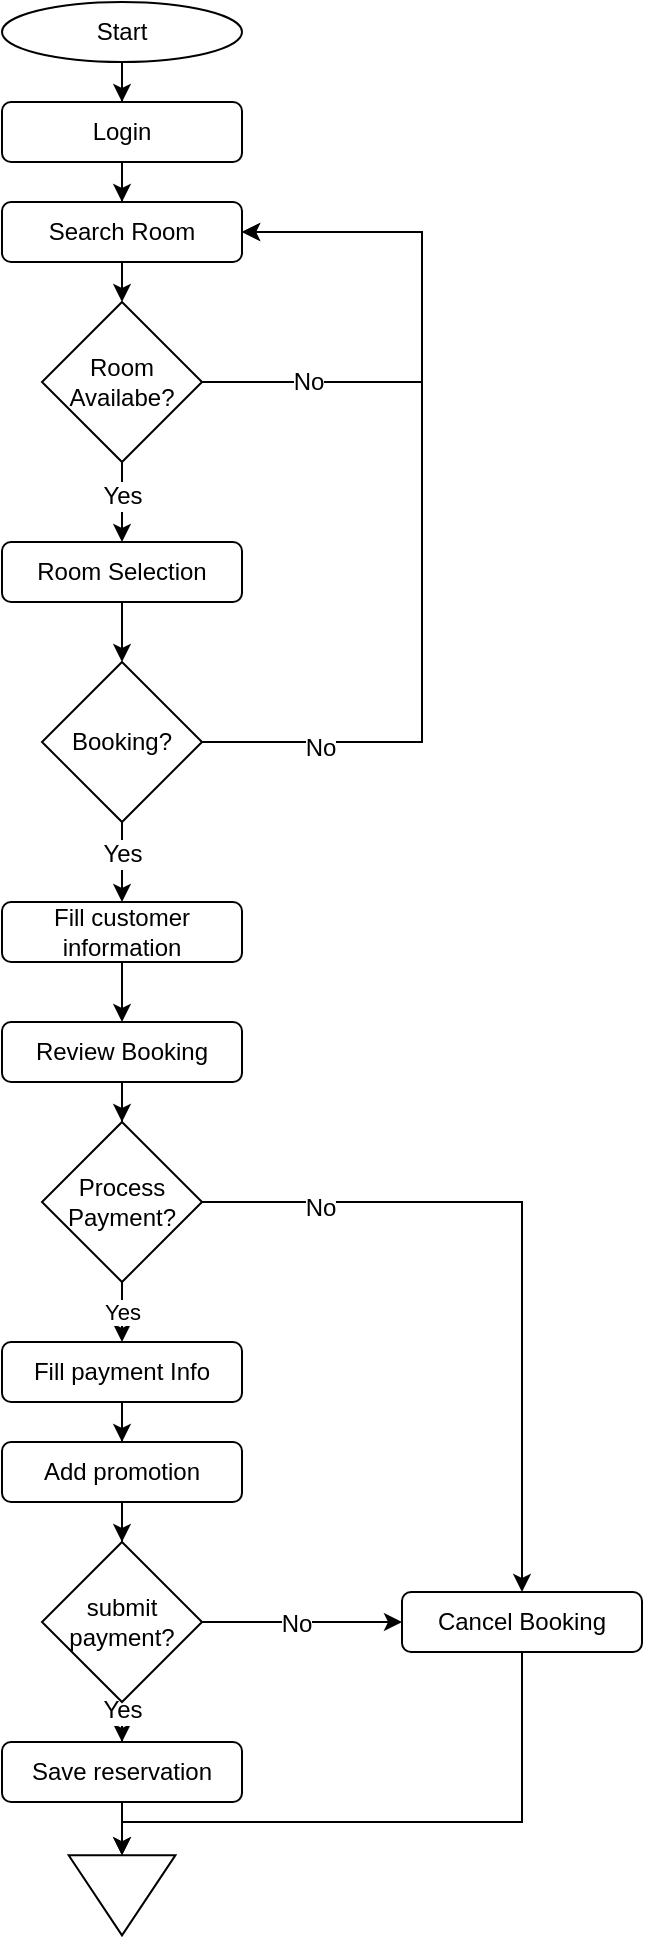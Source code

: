 <mxfile version="12.7.0" type="device" pages="2"><diagram id="C5RBs43oDa-KdzZeNtuy" name="Page-1"><mxGraphModel dx="946" dy="494" grid="1" gridSize="10" guides="1" tooltips="1" connect="1" arrows="1" fold="1" page="1" pageScale="1" pageWidth="827" pageHeight="1169" math="0" shadow="0"><root><mxCell id="WIyWlLk6GJQsqaUBKTNV-0"/><mxCell id="WIyWlLk6GJQsqaUBKTNV-1" parent="WIyWlLk6GJQsqaUBKTNV-0"/><mxCell id="FGmGw9fDrTXgedQxtpDi-6" style="edgeStyle=orthogonalEdgeStyle;rounded=0;orthogonalLoop=1;jettySize=auto;html=1;" edge="1" parent="WIyWlLk6GJQsqaUBKTNV-1" source="FGmGw9fDrTXgedQxtpDi-1" target="FGmGw9fDrTXgedQxtpDi-2"><mxGeometry relative="1" as="geometry"/></mxCell><mxCell id="FGmGw9fDrTXgedQxtpDi-1" value="Start" style="ellipse;whiteSpace=wrap;html=1;" vertex="1" parent="WIyWlLk6GJQsqaUBKTNV-1"><mxGeometry x="190" y="70" width="120" height="30" as="geometry"/></mxCell><mxCell id="FGmGw9fDrTXgedQxtpDi-7" style="edgeStyle=orthogonalEdgeStyle;rounded=0;orthogonalLoop=1;jettySize=auto;html=1;entryX=0.5;entryY=0;entryDx=0;entryDy=0;" edge="1" parent="WIyWlLk6GJQsqaUBKTNV-1" source="FGmGw9fDrTXgedQxtpDi-2" target="FGmGw9fDrTXgedQxtpDi-3"><mxGeometry relative="1" as="geometry"/></mxCell><mxCell id="FGmGw9fDrTXgedQxtpDi-2" value="Login" style="rounded=1;whiteSpace=wrap;html=1;" vertex="1" parent="WIyWlLk6GJQsqaUBKTNV-1"><mxGeometry x="190" y="120" width="120" height="30" as="geometry"/></mxCell><mxCell id="FGmGw9fDrTXgedQxtpDi-8" style="edgeStyle=orthogonalEdgeStyle;rounded=0;orthogonalLoop=1;jettySize=auto;html=1;" edge="1" parent="WIyWlLk6GJQsqaUBKTNV-1" source="FGmGw9fDrTXgedQxtpDi-3"><mxGeometry relative="1" as="geometry"><mxPoint x="250" y="220" as="targetPoint"/></mxGeometry></mxCell><mxCell id="FGmGw9fDrTXgedQxtpDi-3" value="Search Room" style="rounded=1;whiteSpace=wrap;html=1;" vertex="1" parent="WIyWlLk6GJQsqaUBKTNV-1"><mxGeometry x="190" y="170" width="120" height="30" as="geometry"/></mxCell><mxCell id="FGmGw9fDrTXgedQxtpDi-12" style="edgeStyle=orthogonalEdgeStyle;rounded=0;orthogonalLoop=1;jettySize=auto;html=1;" edge="1" parent="WIyWlLk6GJQsqaUBKTNV-1" source="FGmGw9fDrTXgedQxtpDi-10"><mxGeometry relative="1" as="geometry"><mxPoint x="250" y="340" as="targetPoint"/></mxGeometry></mxCell><mxCell id="FGmGw9fDrTXgedQxtpDi-20" value="Yes" style="text;html=1;align=center;verticalAlign=middle;resizable=0;points=[];labelBackgroundColor=#ffffff;" vertex="1" connectable="0" parent="FGmGw9fDrTXgedQxtpDi-12"><mxGeometry x="-0.15" relative="1" as="geometry"><mxPoint as="offset"/></mxGeometry></mxCell><mxCell id="FGmGw9fDrTXgedQxtpDi-15" style="edgeStyle=orthogonalEdgeStyle;rounded=0;orthogonalLoop=1;jettySize=auto;html=1;entryX=1;entryY=0.5;entryDx=0;entryDy=0;" edge="1" parent="WIyWlLk6GJQsqaUBKTNV-1" source="FGmGw9fDrTXgedQxtpDi-10" target="FGmGw9fDrTXgedQxtpDi-3"><mxGeometry relative="1" as="geometry"><mxPoint x="400" y="200" as="targetPoint"/><Array as="points"><mxPoint x="400" y="260"/><mxPoint x="400" y="185"/></Array></mxGeometry></mxCell><mxCell id="FGmGw9fDrTXgedQxtpDi-16" value="No" style="text;html=1;align=center;verticalAlign=middle;resizable=0;points=[];labelBackgroundColor=#ffffff;" vertex="1" connectable="0" parent="FGmGw9fDrTXgedQxtpDi-15"><mxGeometry x="-0.615" relative="1" as="geometry"><mxPoint as="offset"/></mxGeometry></mxCell><mxCell id="FGmGw9fDrTXgedQxtpDi-10" value="Room Availabe?" style="rhombus;whiteSpace=wrap;html=1;" vertex="1" parent="WIyWlLk6GJQsqaUBKTNV-1"><mxGeometry x="210" y="220" width="80" height="80" as="geometry"/></mxCell><mxCell id="FGmGw9fDrTXgedQxtpDi-14" style="edgeStyle=orthogonalEdgeStyle;rounded=0;orthogonalLoop=1;jettySize=auto;html=1;" edge="1" parent="WIyWlLk6GJQsqaUBKTNV-1" source="FGmGw9fDrTXgedQxtpDi-11" target="FGmGw9fDrTXgedQxtpDi-13"><mxGeometry relative="1" as="geometry"/></mxCell><mxCell id="FGmGw9fDrTXgedQxtpDi-11" value="Room Selection" style="rounded=1;whiteSpace=wrap;html=1;" vertex="1" parent="WIyWlLk6GJQsqaUBKTNV-1"><mxGeometry x="190" y="340" width="120" height="30" as="geometry"/></mxCell><mxCell id="FGmGw9fDrTXgedQxtpDi-22" style="edgeStyle=orthogonalEdgeStyle;rounded=0;orthogonalLoop=1;jettySize=auto;html=1;entryX=0.5;entryY=0;entryDx=0;entryDy=0;" edge="1" parent="WIyWlLk6GJQsqaUBKTNV-1" source="FGmGw9fDrTXgedQxtpDi-13" target="FGmGw9fDrTXgedQxtpDi-21"><mxGeometry relative="1" as="geometry"/></mxCell><mxCell id="FGmGw9fDrTXgedQxtpDi-27" value="Yes" style="text;html=1;align=center;verticalAlign=middle;resizable=0;points=[];labelBackgroundColor=#ffffff;" vertex="1" connectable="0" parent="FGmGw9fDrTXgedQxtpDi-22"><mxGeometry x="-0.2" relative="1" as="geometry"><mxPoint as="offset"/></mxGeometry></mxCell><mxCell id="FGmGw9fDrTXgedQxtpDi-24" style="edgeStyle=orthogonalEdgeStyle;rounded=0;orthogonalLoop=1;jettySize=auto;html=1;entryX=1;entryY=0.5;entryDx=0;entryDy=0;" edge="1" parent="WIyWlLk6GJQsqaUBKTNV-1" source="FGmGw9fDrTXgedQxtpDi-13" target="FGmGw9fDrTXgedQxtpDi-3"><mxGeometry relative="1" as="geometry"><Array as="points"><mxPoint x="400" y="440"/><mxPoint x="400" y="185"/></Array></mxGeometry></mxCell><mxCell id="FGmGw9fDrTXgedQxtpDi-25" value="No" style="text;html=1;align=center;verticalAlign=middle;resizable=0;points=[];labelBackgroundColor=#ffffff;" vertex="1" connectable="0" parent="FGmGw9fDrTXgedQxtpDi-24"><mxGeometry x="-0.741" y="-3" relative="1" as="geometry"><mxPoint as="offset"/></mxGeometry></mxCell><mxCell id="FGmGw9fDrTXgedQxtpDi-13" value="Booking?" style="rhombus;whiteSpace=wrap;html=1;" vertex="1" parent="WIyWlLk6GJQsqaUBKTNV-1"><mxGeometry x="210" y="400" width="80" height="80" as="geometry"/></mxCell><mxCell id="FGmGw9fDrTXgedQxtpDi-31" style="edgeStyle=orthogonalEdgeStyle;rounded=0;orthogonalLoop=1;jettySize=auto;html=1;entryX=0.5;entryY=0;entryDx=0;entryDy=0;" edge="1" parent="WIyWlLk6GJQsqaUBKTNV-1" source="FGmGw9fDrTXgedQxtpDi-21" target="FGmGw9fDrTXgedQxtpDi-29"><mxGeometry relative="1" as="geometry"/></mxCell><mxCell id="FGmGw9fDrTXgedQxtpDi-21" value="Fill customer information" style="rounded=1;whiteSpace=wrap;html=1;" vertex="1" parent="WIyWlLk6GJQsqaUBKTNV-1"><mxGeometry x="190" y="520" width="120" height="30" as="geometry"/></mxCell><mxCell id="FGmGw9fDrTXgedQxtpDi-32" style="edgeStyle=orthogonalEdgeStyle;rounded=0;orthogonalLoop=1;jettySize=auto;html=1;entryX=0.5;entryY=0;entryDx=0;entryDy=0;" edge="1" parent="WIyWlLk6GJQsqaUBKTNV-1" source="FGmGw9fDrTXgedQxtpDi-29" target="FGmGw9fDrTXgedQxtpDi-30"><mxGeometry relative="1" as="geometry"/></mxCell><mxCell id="FGmGw9fDrTXgedQxtpDi-29" value="Review Booking" style="rounded=1;whiteSpace=wrap;html=1;" vertex="1" parent="WIyWlLk6GJQsqaUBKTNV-1"><mxGeometry x="190" y="580" width="120" height="30" as="geometry"/></mxCell><mxCell id="FGmGw9fDrTXgedQxtpDi-38" value="Yes" style="edgeStyle=orthogonalEdgeStyle;rounded=0;orthogonalLoop=1;jettySize=auto;html=1;" edge="1" parent="WIyWlLk6GJQsqaUBKTNV-1" source="FGmGw9fDrTXgedQxtpDi-30" target="FGmGw9fDrTXgedQxtpDi-33"><mxGeometry relative="1" as="geometry"/></mxCell><mxCell id="FGmGw9fDrTXgedQxtpDi-45" style="edgeStyle=orthogonalEdgeStyle;rounded=0;orthogonalLoop=1;jettySize=auto;html=1;" edge="1" parent="WIyWlLk6GJQsqaUBKTNV-1" source="FGmGw9fDrTXgedQxtpDi-30" target="FGmGw9fDrTXgedQxtpDi-43"><mxGeometry relative="1" as="geometry"/></mxCell><mxCell id="FGmGw9fDrTXgedQxtpDi-46" value="No" style="text;html=1;align=center;verticalAlign=middle;resizable=0;points=[];labelBackgroundColor=#ffffff;" vertex="1" connectable="0" parent="FGmGw9fDrTXgedQxtpDi-45"><mxGeometry x="-0.668" y="-3" relative="1" as="geometry"><mxPoint as="offset"/></mxGeometry></mxCell><mxCell id="FGmGw9fDrTXgedQxtpDi-30" value="Process&lt;br&gt;Payment?" style="rhombus;whiteSpace=wrap;html=1;" vertex="1" parent="WIyWlLk6GJQsqaUBKTNV-1"><mxGeometry x="210" y="630" width="80" height="80" as="geometry"/></mxCell><mxCell id="FGmGw9fDrTXgedQxtpDi-39" style="edgeStyle=orthogonalEdgeStyle;rounded=0;orthogonalLoop=1;jettySize=auto;html=1;" edge="1" parent="WIyWlLk6GJQsqaUBKTNV-1" source="FGmGw9fDrTXgedQxtpDi-33" target="FGmGw9fDrTXgedQxtpDi-34"><mxGeometry relative="1" as="geometry"/></mxCell><mxCell id="FGmGw9fDrTXgedQxtpDi-33" value="Fill payment Info" style="rounded=1;whiteSpace=wrap;html=1;" vertex="1" parent="WIyWlLk6GJQsqaUBKTNV-1"><mxGeometry x="190" y="740" width="120" height="30" as="geometry"/></mxCell><mxCell id="FGmGw9fDrTXgedQxtpDi-40" style="edgeStyle=orthogonalEdgeStyle;rounded=0;orthogonalLoop=1;jettySize=auto;html=1;" edge="1" parent="WIyWlLk6GJQsqaUBKTNV-1" source="FGmGw9fDrTXgedQxtpDi-34" target="FGmGw9fDrTXgedQxtpDi-35"><mxGeometry relative="1" as="geometry"/></mxCell><mxCell id="FGmGw9fDrTXgedQxtpDi-34" value="Add promotion" style="rounded=1;whiteSpace=wrap;html=1;" vertex="1" parent="WIyWlLk6GJQsqaUBKTNV-1"><mxGeometry x="190" y="790" width="120" height="30" as="geometry"/></mxCell><mxCell id="FGmGw9fDrTXgedQxtpDi-41" style="edgeStyle=orthogonalEdgeStyle;rounded=0;orthogonalLoop=1;jettySize=auto;html=1;" edge="1" parent="WIyWlLk6GJQsqaUBKTNV-1" source="FGmGw9fDrTXgedQxtpDi-35" target="FGmGw9fDrTXgedQxtpDi-36"><mxGeometry relative="1" as="geometry"/></mxCell><mxCell id="FGmGw9fDrTXgedQxtpDi-48" value="Yes" style="text;html=1;align=center;verticalAlign=middle;resizable=0;points=[];labelBackgroundColor=#ffffff;" vertex="1" connectable="0" parent="FGmGw9fDrTXgedQxtpDi-41"><mxGeometry x="0.467" relative="1" as="geometry"><mxPoint as="offset"/></mxGeometry></mxCell><mxCell id="FGmGw9fDrTXgedQxtpDi-44" style="edgeStyle=orthogonalEdgeStyle;rounded=0;orthogonalLoop=1;jettySize=auto;html=1;entryX=0;entryY=0.5;entryDx=0;entryDy=0;" edge="1" parent="WIyWlLk6GJQsqaUBKTNV-1" source="FGmGw9fDrTXgedQxtpDi-35" target="FGmGw9fDrTXgedQxtpDi-43"><mxGeometry relative="1" as="geometry"/></mxCell><mxCell id="FGmGw9fDrTXgedQxtpDi-47" value="No" style="text;html=1;align=center;verticalAlign=middle;resizable=0;points=[];labelBackgroundColor=#ffffff;" vertex="1" connectable="0" parent="FGmGw9fDrTXgedQxtpDi-44"><mxGeometry x="-0.06" y="-1" relative="1" as="geometry"><mxPoint as="offset"/></mxGeometry></mxCell><mxCell id="FGmGw9fDrTXgedQxtpDi-35" value="submit payment?" style="rhombus;whiteSpace=wrap;html=1;" vertex="1" parent="WIyWlLk6GJQsqaUBKTNV-1"><mxGeometry x="210" y="840" width="80" height="80" as="geometry"/></mxCell><mxCell id="FGmGw9fDrTXgedQxtpDi-42" style="edgeStyle=orthogonalEdgeStyle;rounded=0;orthogonalLoop=1;jettySize=auto;html=1;" edge="1" parent="WIyWlLk6GJQsqaUBKTNV-1" source="FGmGw9fDrTXgedQxtpDi-36" target="FGmGw9fDrTXgedQxtpDi-37"><mxGeometry relative="1" as="geometry"/></mxCell><mxCell id="FGmGw9fDrTXgedQxtpDi-36" value="Save reservation" style="rounded=1;whiteSpace=wrap;html=1;" vertex="1" parent="WIyWlLk6GJQsqaUBKTNV-1"><mxGeometry x="190" y="940" width="120" height="30" as="geometry"/></mxCell><mxCell id="FGmGw9fDrTXgedQxtpDi-37" value="" style="triangle;whiteSpace=wrap;html=1;rotation=90;" vertex="1" parent="WIyWlLk6GJQsqaUBKTNV-1"><mxGeometry x="230" y="990" width="40" height="53.33" as="geometry"/></mxCell><mxCell id="FGmGw9fDrTXgedQxtpDi-50" style="edgeStyle=orthogonalEdgeStyle;rounded=0;orthogonalLoop=1;jettySize=auto;html=1;entryX=0;entryY=0.5;entryDx=0;entryDy=0;" edge="1" parent="WIyWlLk6GJQsqaUBKTNV-1" source="FGmGw9fDrTXgedQxtpDi-43" target="FGmGw9fDrTXgedQxtpDi-37"><mxGeometry relative="1" as="geometry"><Array as="points"><mxPoint x="450" y="980"/><mxPoint x="250" y="980"/></Array></mxGeometry></mxCell><mxCell id="FGmGw9fDrTXgedQxtpDi-43" value="Cancel Booking" style="rounded=1;whiteSpace=wrap;html=1;" vertex="1" parent="WIyWlLk6GJQsqaUBKTNV-1"><mxGeometry x="390" y="865" width="120" height="30" as="geometry"/></mxCell></root></mxGraphModel></diagram><diagram id="fQlYfXsmdNUbiMmhtqm2" name="Page-2"><mxGraphModel dx="946" dy="494" grid="1" gridSize="10" guides="1" tooltips="1" connect="1" arrows="1" fold="1" page="1" pageScale="1" pageWidth="850" pageHeight="1100" math="0" shadow="0"><root><mxCell id="mU4_VBURUt4GctgCXz2s-0"/><mxCell id="mU4_VBURUt4GctgCXz2s-1" parent="mU4_VBURUt4GctgCXz2s-0"/><mxCell id="nBh16Zo-HzCK1a4L_HD7-1" style="edgeStyle=orthogonalEdgeStyle;rounded=0;orthogonalLoop=1;jettySize=auto;html=1;entryX=0.5;entryY=0;entryDx=0;entryDy=0;" edge="1" parent="mU4_VBURUt4GctgCXz2s-1" source="bos5KUIwy1nwHELX9GCu-0" target="tkFYA0bktQh3LB9qjh1v-0"><mxGeometry relative="1" as="geometry"/></mxCell><mxCell id="bos5KUIwy1nwHELX9GCu-0" value="Start" style="ellipse;whiteSpace=wrap;html=1;" vertex="1" parent="mU4_VBURUt4GctgCXz2s-1"><mxGeometry x="190" y="70" width="120" height="30" as="geometry"/></mxCell><mxCell id="nBh16Zo-HzCK1a4L_HD7-2" style="edgeStyle=orthogonalEdgeStyle;rounded=0;orthogonalLoop=1;jettySize=auto;html=1;entryX=0.5;entryY=0;entryDx=0;entryDy=0;" edge="1" parent="mU4_VBURUt4GctgCXz2s-1" source="tkFYA0bktQh3LB9qjh1v-0" target="3ZO-ZFefDPfS2mCJGreF-0"><mxGeometry relative="1" as="geometry"/></mxCell><mxCell id="tkFYA0bktQh3LB9qjh1v-0" value="Login" style="rounded=1;whiteSpace=wrap;html=1;" vertex="1" parent="mU4_VBURUt4GctgCXz2s-1"><mxGeometry x="190" y="120" width="120" height="30" as="geometry"/></mxCell><mxCell id="nBh16Zo-HzCK1a4L_HD7-3" style="edgeStyle=orthogonalEdgeStyle;rounded=0;orthogonalLoop=1;jettySize=auto;html=1;" edge="1" parent="mU4_VBURUt4GctgCXz2s-1" source="3ZO-ZFefDPfS2mCJGreF-0" target="153Klu98Ztq-MYV7dsCm-0"><mxGeometry relative="1" as="geometry"/></mxCell><mxCell id="3ZO-ZFefDPfS2mCJGreF-0" value="Hotel selection" style="rounded=1;whiteSpace=wrap;html=1;" vertex="1" parent="mU4_VBURUt4GctgCXz2s-1"><mxGeometry x="190" y="170" width="120" height="30" as="geometry"/></mxCell><mxCell id="nBh16Zo-HzCK1a4L_HD7-4" style="edgeStyle=orthogonalEdgeStyle;rounded=0;orthogonalLoop=1;jettySize=auto;html=1;entryX=0.5;entryY=0;entryDx=0;entryDy=0;" edge="1" parent="mU4_VBURUt4GctgCXz2s-1" source="153Klu98Ztq-MYV7dsCm-0" target="153Klu98Ztq-MYV7dsCm-2"><mxGeometry relative="1" as="geometry"/></mxCell><mxCell id="nBh16Zo-HzCK1a4L_HD7-18" value="Yes" style="text;html=1;align=center;verticalAlign=middle;resizable=0;points=[];labelBackgroundColor=#ffffff;" vertex="1" connectable="0" parent="nBh16Zo-HzCK1a4L_HD7-4"><mxGeometry x="0.24" relative="1" as="geometry"><mxPoint as="offset"/></mxGeometry></mxCell><mxCell id="nBh16Zo-HzCK1a4L_HD7-12" style="edgeStyle=orthogonalEdgeStyle;rounded=0;orthogonalLoop=1;jettySize=auto;html=1;entryX=0;entryY=0.5;entryDx=0;entryDy=0;" edge="1" parent="mU4_VBURUt4GctgCXz2s-1" source="153Klu98Ztq-MYV7dsCm-0" target="nBh16Zo-HzCK1a4L_HD7-10"><mxGeometry relative="1" as="geometry"/></mxCell><mxCell id="nBh16Zo-HzCK1a4L_HD7-17" value="No" style="text;html=1;align=center;verticalAlign=middle;resizable=0;points=[];labelBackgroundColor=#ffffff;" vertex="1" connectable="0" parent="nBh16Zo-HzCK1a4L_HD7-12"><mxGeometry x="-0.567" y="-1" relative="1" as="geometry"><mxPoint as="offset"/></mxGeometry></mxCell><mxCell id="153Klu98Ztq-MYV7dsCm-0" value="Hotel&lt;br&gt;exists?" style="rhombus;whiteSpace=wrap;html=1;" vertex="1" parent="mU4_VBURUt4GctgCXz2s-1"><mxGeometry x="210" y="220" width="80" height="80" as="geometry"/></mxCell><mxCell id="nBh16Zo-HzCK1a4L_HD7-6" value="Yes" style="edgeStyle=orthogonalEdgeStyle;rounded=0;orthogonalLoop=1;jettySize=auto;html=1;entryX=0.5;entryY=0;entryDx=0;entryDy=0;" edge="1" parent="mU4_VBURUt4GctgCXz2s-1" source="153Klu98Ztq-MYV7dsCm-1" target="153Klu98Ztq-MYV7dsCm-3"><mxGeometry relative="1" as="geometry"/></mxCell><mxCell id="nBh16Zo-HzCK1a4L_HD7-13" style="edgeStyle=orthogonalEdgeStyle;rounded=0;orthogonalLoop=1;jettySize=auto;html=1;entryX=0;entryY=0.5;entryDx=0;entryDy=0;" edge="1" parent="mU4_VBURUt4GctgCXz2s-1" source="153Klu98Ztq-MYV7dsCm-1" target="nBh16Zo-HzCK1a4L_HD7-11"><mxGeometry relative="1" as="geometry"/></mxCell><mxCell id="nBh16Zo-HzCK1a4L_HD7-16" value="No" style="text;html=1;align=center;verticalAlign=middle;resizable=0;points=[];labelBackgroundColor=#ffffff;" vertex="1" connectable="0" parent="nBh16Zo-HzCK1a4L_HD7-13"><mxGeometry x="-0.467" y="2" relative="1" as="geometry"><mxPoint as="offset"/></mxGeometry></mxCell><mxCell id="153Klu98Ztq-MYV7dsCm-1" value="Room &lt;br&gt;Exists?" style="rhombus;whiteSpace=wrap;html=1;" vertex="1" parent="mU4_VBURUt4GctgCXz2s-1"><mxGeometry x="210" y="380" width="80" height="80" as="geometry"/></mxCell><mxCell id="nBh16Zo-HzCK1a4L_HD7-5" style="edgeStyle=orthogonalEdgeStyle;rounded=0;orthogonalLoop=1;jettySize=auto;html=1;" edge="1" parent="mU4_VBURUt4GctgCXz2s-1" source="153Klu98Ztq-MYV7dsCm-2" target="153Klu98Ztq-MYV7dsCm-1"><mxGeometry relative="1" as="geometry"/></mxCell><mxCell id="153Klu98Ztq-MYV7dsCm-2" value="Room Selection" style="rounded=1;whiteSpace=wrap;html=1;" vertex="1" parent="mU4_VBURUt4GctgCXz2s-1"><mxGeometry x="190" y="330" width="120" height="30" as="geometry"/></mxCell><mxCell id="nBh16Zo-HzCK1a4L_HD7-7" style="edgeStyle=orthogonalEdgeStyle;rounded=0;orthogonalLoop=1;jettySize=auto;html=1;entryX=0;entryY=0.5;entryDx=0;entryDy=0;" edge="1" parent="mU4_VBURUt4GctgCXz2s-1" source="153Klu98Ztq-MYV7dsCm-3" target="nBh16Zo-HzCK1a4L_HD7-0"><mxGeometry relative="1" as="geometry"/></mxCell><mxCell id="153Klu98Ztq-MYV7dsCm-3" value="Setup Room Rate" style="rounded=1;whiteSpace=wrap;html=1;" vertex="1" parent="mU4_VBURUt4GctgCXz2s-1"><mxGeometry x="190" y="490" width="120" height="30" as="geometry"/></mxCell><mxCell id="nBh16Zo-HzCK1a4L_HD7-0" value="" style="triangle;whiteSpace=wrap;html=1;rotation=90;" vertex="1" parent="mU4_VBURUt4GctgCXz2s-1"><mxGeometry x="230" y="540" width="40" height="53.33" as="geometry"/></mxCell><mxCell id="nBh16Zo-HzCK1a4L_HD7-15" style="edgeStyle=orthogonalEdgeStyle;rounded=0;orthogonalLoop=1;jettySize=auto;html=1;entryX=1;entryY=0.5;entryDx=0;entryDy=0;" edge="1" parent="mU4_VBURUt4GctgCXz2s-1" source="nBh16Zo-HzCK1a4L_HD7-10" target="3ZO-ZFefDPfS2mCJGreF-0"><mxGeometry relative="1" as="geometry"><Array as="points"><mxPoint x="400" y="185"/></Array></mxGeometry></mxCell><mxCell id="nBh16Zo-HzCK1a4L_HD7-10" value="Hotel Creation Procedure" style="rounded=1;whiteSpace=wrap;html=1;" vertex="1" parent="mU4_VBURUt4GctgCXz2s-1"><mxGeometry x="350" y="245" width="120" height="30" as="geometry"/></mxCell><mxCell id="nBh16Zo-HzCK1a4L_HD7-14" style="edgeStyle=orthogonalEdgeStyle;rounded=0;orthogonalLoop=1;jettySize=auto;html=1;entryX=1;entryY=0.5;entryDx=0;entryDy=0;" edge="1" parent="mU4_VBURUt4GctgCXz2s-1" source="nBh16Zo-HzCK1a4L_HD7-11" target="153Klu98Ztq-MYV7dsCm-2"><mxGeometry relative="1" as="geometry"><Array as="points"><mxPoint x="410" y="345"/></Array></mxGeometry></mxCell><mxCell id="nBh16Zo-HzCK1a4L_HD7-11" value="Room Creation Procedure" style="rounded=1;whiteSpace=wrap;html=1;" vertex="1" parent="mU4_VBURUt4GctgCXz2s-1"><mxGeometry x="350" y="405" width="120" height="30" as="geometry"/></mxCell></root></mxGraphModel></diagram></mxfile>